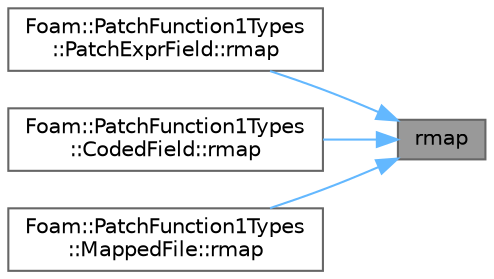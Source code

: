 digraph "rmap"
{
 // LATEX_PDF_SIZE
  bgcolor="transparent";
  edge [fontname=Helvetica,fontsize=10,labelfontname=Helvetica,labelfontsize=10];
  node [fontname=Helvetica,fontsize=10,shape=box,height=0.2,width=0.4];
  rankdir="RL";
  Node1 [id="Node000001",label="rmap",height=0.2,width=0.4,color="gray40", fillcolor="grey60", style="filled", fontcolor="black",tooltip=" "];
  Node1 -> Node2 [id="edge1_Node000001_Node000002",dir="back",color="steelblue1",style="solid",tooltip=" "];
  Node2 [id="Node000002",label="Foam::PatchFunction1Types\l::PatchExprField::rmap",height=0.2,width=0.4,color="grey40", fillcolor="white", style="filled",URL="$classFoam_1_1PatchFunction1Types_1_1PatchExprField.html#a1c48c52911b88d132f67fd5f71b7578f",tooltip=" "];
  Node1 -> Node3 [id="edge2_Node000001_Node000003",dir="back",color="steelblue1",style="solid",tooltip=" "];
  Node3 [id="Node000003",label="Foam::PatchFunction1Types\l::CodedField::rmap",height=0.2,width=0.4,color="grey40", fillcolor="white", style="filled",URL="$classFoam_1_1PatchFunction1Types_1_1CodedField.html#a1c48c52911b88d132f67fd5f71b7578f",tooltip=" "];
  Node1 -> Node4 [id="edge3_Node000001_Node000004",dir="back",color="steelblue1",style="solid",tooltip=" "];
  Node4 [id="Node000004",label="Foam::PatchFunction1Types\l::MappedFile::rmap",height=0.2,width=0.4,color="grey40", fillcolor="white", style="filled",URL="$classFoam_1_1PatchFunction1Types_1_1MappedFile.html#a1c48c52911b88d132f67fd5f71b7578f",tooltip=" "];
}
